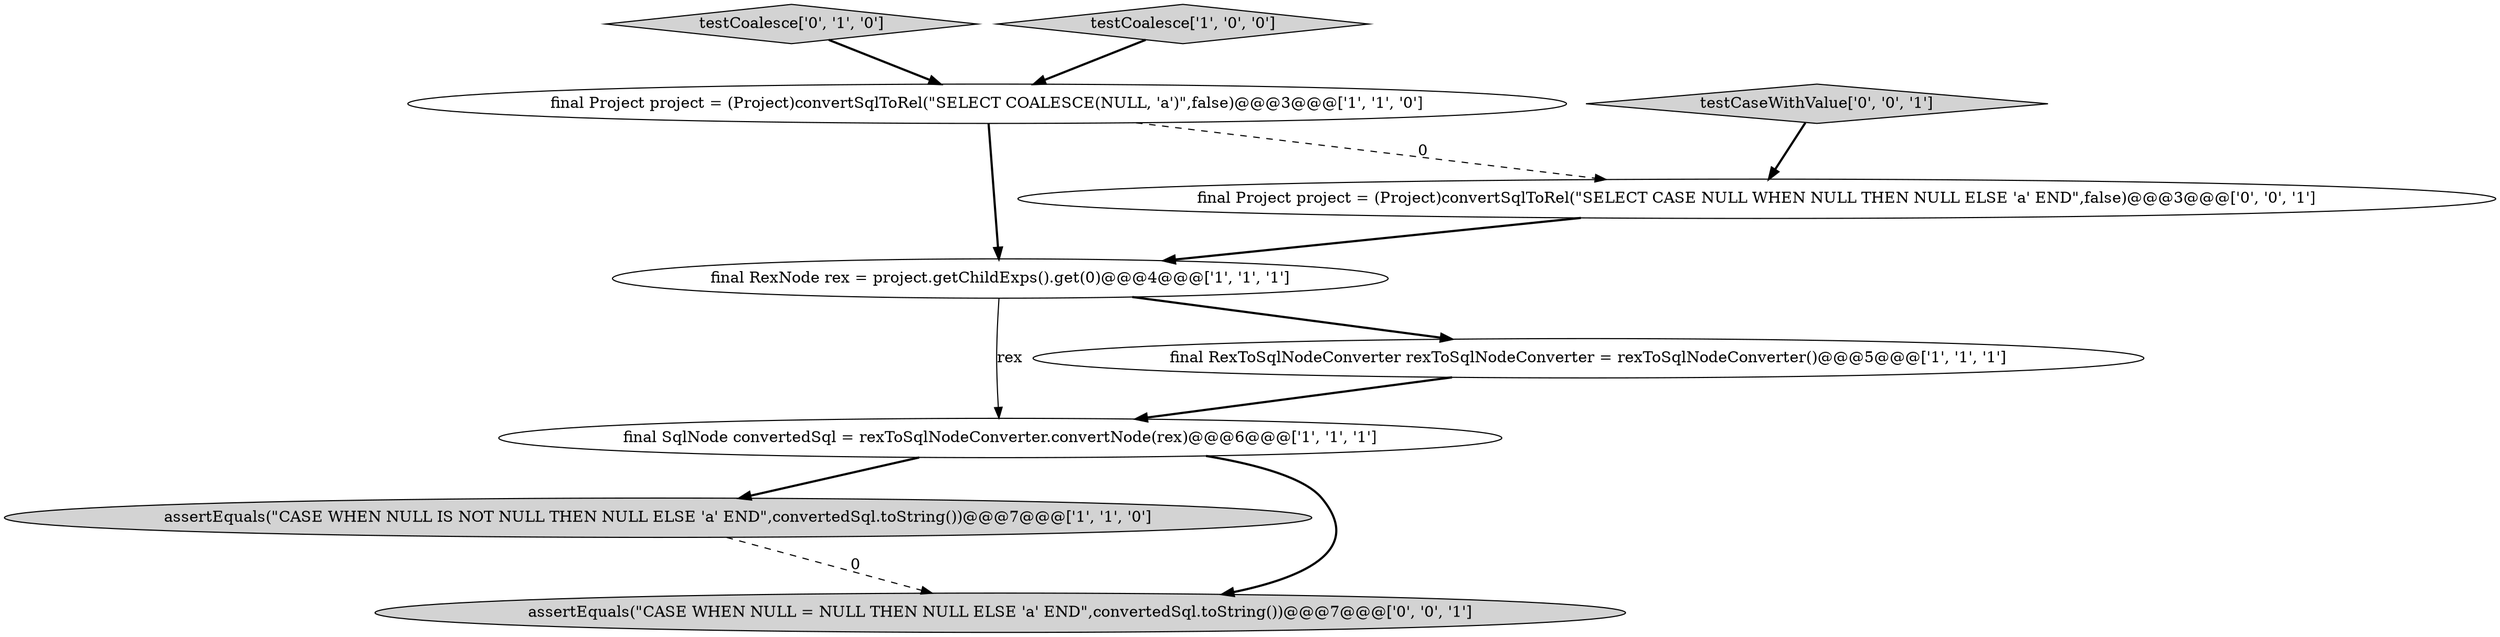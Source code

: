 digraph {
6 [style = filled, label = "testCoalesce['0', '1', '0']", fillcolor = lightgray, shape = diamond image = "AAA0AAABBB2BBB"];
2 [style = filled, label = "final SqlNode convertedSql = rexToSqlNodeConverter.convertNode(rex)@@@6@@@['1', '1', '1']", fillcolor = white, shape = ellipse image = "AAA0AAABBB1BBB"];
3 [style = filled, label = "assertEquals(\"CASE WHEN NULL IS NOT NULL THEN NULL ELSE 'a' END\",convertedSql.toString())@@@7@@@['1', '1', '0']", fillcolor = lightgray, shape = ellipse image = "AAA0AAABBB1BBB"];
7 [style = filled, label = "final Project project = (Project)convertSqlToRel(\"SELECT CASE NULL WHEN NULL THEN NULL ELSE 'a' END\",false)@@@3@@@['0', '0', '1']", fillcolor = white, shape = ellipse image = "AAA0AAABBB3BBB"];
8 [style = filled, label = "assertEquals(\"CASE WHEN NULL = NULL THEN NULL ELSE 'a' END\",convertedSql.toString())@@@7@@@['0', '0', '1']", fillcolor = lightgray, shape = ellipse image = "AAA0AAABBB3BBB"];
0 [style = filled, label = "final RexToSqlNodeConverter rexToSqlNodeConverter = rexToSqlNodeConverter()@@@5@@@['1', '1', '1']", fillcolor = white, shape = ellipse image = "AAA0AAABBB1BBB"];
4 [style = filled, label = "final RexNode rex = project.getChildExps().get(0)@@@4@@@['1', '1', '1']", fillcolor = white, shape = ellipse image = "AAA0AAABBB1BBB"];
9 [style = filled, label = "testCaseWithValue['0', '0', '1']", fillcolor = lightgray, shape = diamond image = "AAA0AAABBB3BBB"];
5 [style = filled, label = "testCoalesce['1', '0', '0']", fillcolor = lightgray, shape = diamond image = "AAA0AAABBB1BBB"];
1 [style = filled, label = "final Project project = (Project)convertSqlToRel(\"SELECT COALESCE(NULL, 'a')\",false)@@@3@@@['1', '1', '0']", fillcolor = white, shape = ellipse image = "AAA0AAABBB1BBB"];
4->2 [style = solid, label="rex"];
6->1 [style = bold, label=""];
5->1 [style = bold, label=""];
3->8 [style = dashed, label="0"];
1->4 [style = bold, label=""];
7->4 [style = bold, label=""];
1->7 [style = dashed, label="0"];
9->7 [style = bold, label=""];
2->8 [style = bold, label=""];
2->3 [style = bold, label=""];
4->0 [style = bold, label=""];
0->2 [style = bold, label=""];
}
